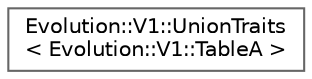 digraph "Graphical Class Hierarchy"
{
 // LATEX_PDF_SIZE
  bgcolor="transparent";
  edge [fontname=Helvetica,fontsize=10,labelfontname=Helvetica,labelfontsize=10];
  node [fontname=Helvetica,fontsize=10,shape=box,height=0.2,width=0.4];
  rankdir="LR";
  Node0 [id="Node000000",label="Evolution::V1::UnionTraits\l\< Evolution::V1::TableA \>",height=0.2,width=0.4,color="grey40", fillcolor="white", style="filled",URL="$structEvolution_1_1V1_1_1UnionTraits_3_01Evolution_1_1V1_1_1TableA_01_4.html",tooltip=" "];
}

